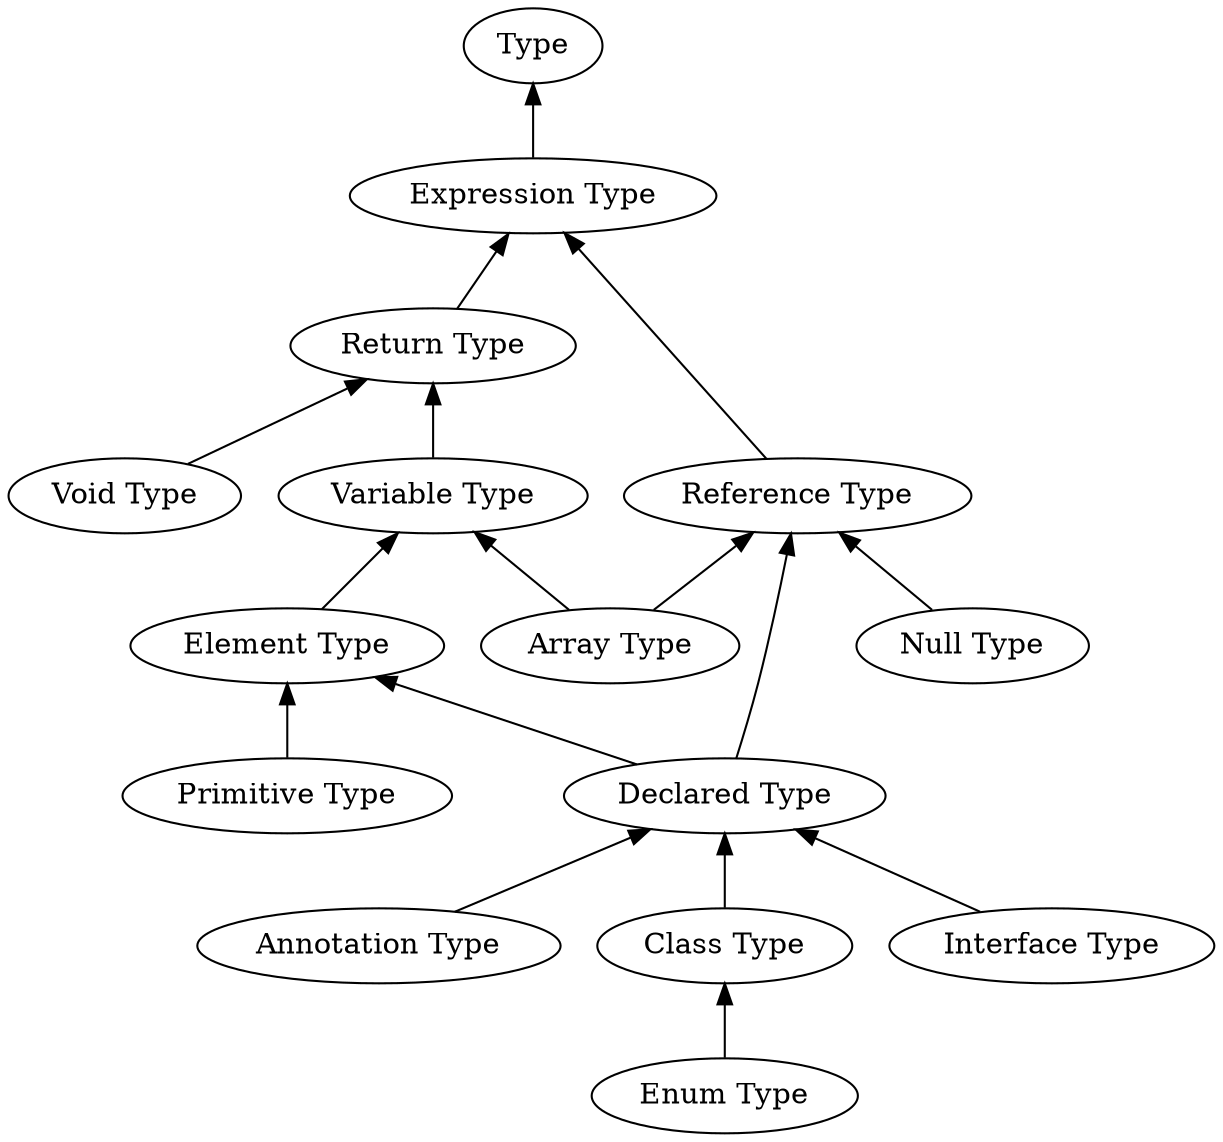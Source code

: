 
digraph
{
    rankdir = BT;

    TYPE       [label = "Type"];
    EXPRESSION [label = "Expression Type"];
    REFERENCE  [label = "Reference Type"];
    RETURN     [label = "Return Type"];
    VARIABLE   [label = "Variable Type"];
    DECLARED   [label = "Declared Type"];
    ANNOTATION [label = "Annotation Type"];
    CLASS      [label = "Class Type"];
    INTERFACE  [label = "Interface Type"];
    ENUM       [label = "Enum Type"];
    ELEMENT    [label = "Element Type"];

    ARRAY      [label = "Array Type"];
    PRIMITIVE  [label = "Primitive Type"];
    VOID       [label = "Void Type"];
    NULL       [label = "Null Type"];

    EXPRESSION -> TYPE;
    
    REFERENCE -> EXPRESSION;
    RETURN -> EXPRESSION;

    VARIABLE -> RETURN;

    ELEMENT -> VARIABLE;

    ARRAY->REFERENCE;
    ARRAY -> VARIABLE;
    DECLARED -> REFERENCE;
    DECLARED -> ELEMENT;
    PRIMITIVE -> ELEMENT;
    VOID -> RETURN;
    NULL -> REFERENCE;

    ANNOTATION -> DECLARED;
    CLASS -> DECLARED;
    INTERFACE -> DECLARED;
    
    ENUM -> CLASS;
} 
